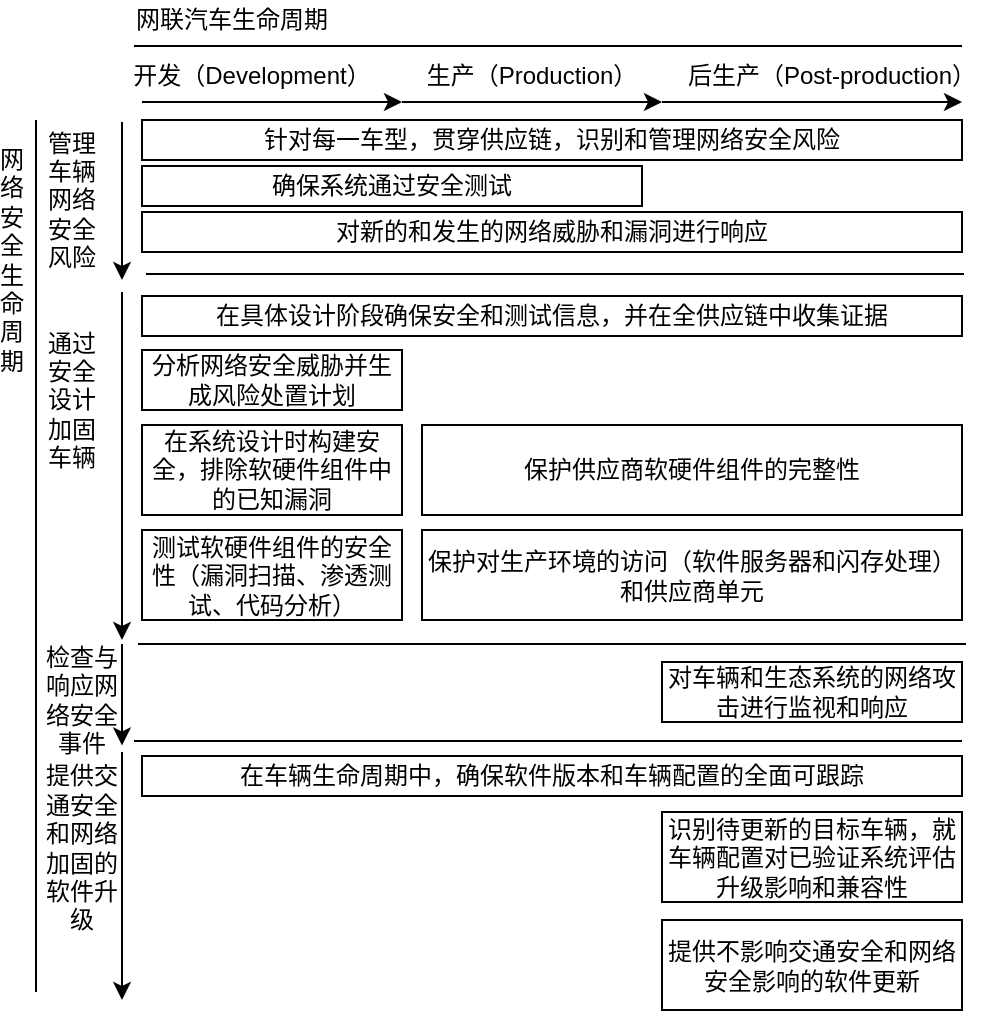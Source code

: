 <mxfile>
    <diagram id="rirnNbYvnNrdfWeiWco_" name="Page-1">
        <mxGraphModel dx="898" dy="566" grid="1" gridSize="10" guides="1" tooltips="1" connect="1" arrows="1" fold="1" page="1" pageScale="1" pageWidth="1169" pageHeight="827" math="0" shadow="0">
            <root>
                <mxCell id="0"/>
                <mxCell id="1" parent="0"/>
                <mxCell id="2" value="网联汽车生命周期" style="text;html=1;strokeColor=none;fillColor=none;align=center;verticalAlign=middle;whiteSpace=wrap;rounded=0;" vertex="1" parent="1">
                    <mxGeometry x="100" y="30" width="110" height="20" as="geometry"/>
                </mxCell>
                <mxCell id="3" value="开发（Development）" style="text;html=1;strokeColor=none;fillColor=none;align=center;verticalAlign=middle;whiteSpace=wrap;rounded=0;" vertex="1" parent="1">
                    <mxGeometry x="100" y="58" width="130" height="20" as="geometry"/>
                </mxCell>
                <mxCell id="4" value="生产（Production）" style="text;html=1;strokeColor=none;fillColor=none;align=center;verticalAlign=middle;whiteSpace=wrap;rounded=0;" vertex="1" parent="1">
                    <mxGeometry x="240" y="58" width="130" height="20" as="geometry"/>
                </mxCell>
                <mxCell id="5" value="后生产（Post-production）" style="text;html=1;strokeColor=none;fillColor=none;align=center;verticalAlign=middle;whiteSpace=wrap;rounded=0;" vertex="1" parent="1">
                    <mxGeometry x="380" y="58" width="150" height="20" as="geometry"/>
                </mxCell>
                <mxCell id="6" value="" style="endArrow=none;html=1;" edge="1" parent="1">
                    <mxGeometry width="50" height="50" relative="1" as="geometry">
                        <mxPoint x="106" y="53" as="sourcePoint"/>
                        <mxPoint x="520" y="53" as="targetPoint"/>
                    </mxGeometry>
                </mxCell>
                <mxCell id="7" value="" style="endArrow=classic;html=1;" edge="1" parent="1">
                    <mxGeometry width="50" height="50" relative="1" as="geometry">
                        <mxPoint x="110" y="81" as="sourcePoint"/>
                        <mxPoint x="240" y="81" as="targetPoint"/>
                    </mxGeometry>
                </mxCell>
                <mxCell id="8" value="" style="endArrow=classic;html=1;" edge="1" parent="1">
                    <mxGeometry width="50" height="50" relative="1" as="geometry">
                        <mxPoint x="240" y="81" as="sourcePoint"/>
                        <mxPoint x="370" y="81" as="targetPoint"/>
                    </mxGeometry>
                </mxCell>
                <mxCell id="9" value="" style="endArrow=classic;html=1;" edge="1" parent="1">
                    <mxGeometry width="50" height="50" relative="1" as="geometry">
                        <mxPoint x="370" y="81" as="sourcePoint"/>
                        <mxPoint x="520" y="81" as="targetPoint"/>
                    </mxGeometry>
                </mxCell>
                <mxCell id="12" value="网络安全生命周期" style="text;html=1;strokeColor=none;fillColor=none;align=center;verticalAlign=middle;whiteSpace=wrap;rounded=0;" vertex="1" parent="1">
                    <mxGeometry x="40" y="150" width="10" height="20" as="geometry"/>
                </mxCell>
                <mxCell id="13" value="管理车辆网络安全风险" style="text;html=1;strokeColor=none;fillColor=none;align=center;verticalAlign=middle;whiteSpace=wrap;rounded=0;" vertex="1" parent="1">
                    <mxGeometry x="60" y="90" width="30" height="80" as="geometry"/>
                </mxCell>
                <mxCell id="20" value="&lt;span&gt;针对每一车型，贯穿供应链，识别和管理网络安全风险&lt;/span&gt;" style="rounded=0;whiteSpace=wrap;html=1;" vertex="1" parent="1">
                    <mxGeometry x="110" y="90" width="410" height="20" as="geometry"/>
                </mxCell>
                <mxCell id="21" value="&lt;span&gt;确保系统通过安全测试&lt;/span&gt;" style="rounded=0;whiteSpace=wrap;html=1;" vertex="1" parent="1">
                    <mxGeometry x="110" y="113" width="250" height="20" as="geometry"/>
                </mxCell>
                <mxCell id="22" value="&lt;span&gt;对新的和发生的网络威胁和漏洞进行响应&lt;/span&gt;" style="rounded=0;whiteSpace=wrap;html=1;" vertex="1" parent="1">
                    <mxGeometry x="110" y="136" width="410" height="20" as="geometry"/>
                </mxCell>
                <mxCell id="23" value="通过安全设计加固车辆" style="text;html=1;strokeColor=none;fillColor=none;align=center;verticalAlign=middle;whiteSpace=wrap;rounded=0;" vertex="1" parent="1">
                    <mxGeometry x="60" y="190" width="30" height="80" as="geometry"/>
                </mxCell>
                <mxCell id="24" value="在具体设计阶段确保安全和测试信息，并在全供应链中收集证据" style="rounded=0;whiteSpace=wrap;html=1;" vertex="1" parent="1">
                    <mxGeometry x="110" y="178" width="410" height="20" as="geometry"/>
                </mxCell>
                <mxCell id="25" value="&lt;span&gt;分析网络安全威胁并生成风险处置计划&lt;/span&gt;" style="rounded=0;whiteSpace=wrap;html=1;align=center;" vertex="1" parent="1">
                    <mxGeometry x="110" y="205" width="130" height="30" as="geometry"/>
                </mxCell>
                <mxCell id="26" value="&lt;span&gt;在系统设计时构建安全，排除软硬件组件中的已知漏洞&lt;/span&gt;" style="rounded=0;whiteSpace=wrap;html=1;align=center;" vertex="1" parent="1">
                    <mxGeometry x="110" y="242.5" width="130" height="45" as="geometry"/>
                </mxCell>
                <mxCell id="27" value="" style="endArrow=none;html=1;" edge="1" parent="1">
                    <mxGeometry width="50" height="50" relative="1" as="geometry">
                        <mxPoint x="112" y="167" as="sourcePoint"/>
                        <mxPoint x="521" y="167" as="targetPoint"/>
                    </mxGeometry>
                </mxCell>
                <mxCell id="28" value="保护供应商软硬件组件的完整性" style="rounded=0;whiteSpace=wrap;html=1;" vertex="1" parent="1">
                    <mxGeometry x="250" y="242.5" width="270" height="45" as="geometry"/>
                </mxCell>
                <mxCell id="29" value="&lt;span&gt;测试软硬件组件的安全性（漏洞扫描、渗透测试、代码分析）&lt;/span&gt;" style="rounded=0;whiteSpace=wrap;html=1;align=center;" vertex="1" parent="1">
                    <mxGeometry x="110" y="295" width="130" height="45" as="geometry"/>
                </mxCell>
                <mxCell id="30" value="&lt;span&gt;保护对生产环境的访问（软件服务器和闪存处理）和供应商单元&lt;/span&gt;" style="rounded=0;whiteSpace=wrap;html=1;" vertex="1" parent="1">
                    <mxGeometry x="250" y="295" width="270" height="45" as="geometry"/>
                </mxCell>
                <mxCell id="31" value="对车辆和生态系统的网络攻击进行监视和响应" style="rounded=0;whiteSpace=wrap;html=1;" vertex="1" parent="1">
                    <mxGeometry x="370" y="361" width="150" height="30" as="geometry"/>
                </mxCell>
                <mxCell id="32" value="&lt;span&gt;在车辆生命周期中，确保软件版本和车辆配置的全面可跟踪&lt;/span&gt;" style="rounded=0;whiteSpace=wrap;html=1;" vertex="1" parent="1">
                    <mxGeometry x="110" y="408" width="410" height="20" as="geometry"/>
                </mxCell>
                <mxCell id="33" value="识别待更新的目标车辆，就车辆配置对已验证系统评估升级影响和兼容性" style="rounded=0;whiteSpace=wrap;html=1;" vertex="1" parent="1">
                    <mxGeometry x="370" y="436" width="150" height="45" as="geometry"/>
                </mxCell>
                <mxCell id="34" value="" style="endArrow=none;html=1;" edge="1" parent="1">
                    <mxGeometry width="50" height="50" relative="1" as="geometry">
                        <mxPoint x="108" y="352" as="sourcePoint"/>
                        <mxPoint x="522" y="352" as="targetPoint"/>
                    </mxGeometry>
                </mxCell>
                <mxCell id="35" value="提供不影响交通安全和网络安全影响的软件更新" style="rounded=0;whiteSpace=wrap;html=1;" vertex="1" parent="1">
                    <mxGeometry x="370" y="490" width="150" height="45" as="geometry"/>
                </mxCell>
                <mxCell id="39" value="" style="endArrow=none;html=1;" edge="1" parent="1">
                    <mxGeometry width="50" height="50" relative="1" as="geometry">
                        <mxPoint x="57" y="90" as="sourcePoint"/>
                        <mxPoint x="57" y="526" as="targetPoint"/>
                    </mxGeometry>
                </mxCell>
                <mxCell id="40" value="检查与响应网络安全事件" style="text;html=1;strokeColor=none;fillColor=none;align=center;verticalAlign=middle;whiteSpace=wrap;rounded=0;" vertex="1" parent="1">
                    <mxGeometry x="60" y="340" width="40" height="80" as="geometry"/>
                </mxCell>
                <mxCell id="41" value="提供交通安全和网络加固的软件升级" style="text;html=1;strokeColor=none;fillColor=none;align=center;verticalAlign=middle;whiteSpace=wrap;rounded=0;" vertex="1" parent="1">
                    <mxGeometry x="60" y="414" width="40" height="80" as="geometry"/>
                </mxCell>
                <mxCell id="42" value="" style="endArrow=none;html=1;" edge="1" parent="1">
                    <mxGeometry width="50" height="50" relative="1" as="geometry">
                        <mxPoint x="106" y="400.5" as="sourcePoint"/>
                        <mxPoint x="520" y="400.5" as="targetPoint"/>
                    </mxGeometry>
                </mxCell>
                <mxCell id="43" value="" style="endArrow=classic;html=1;" edge="1" parent="1">
                    <mxGeometry width="50" height="50" relative="1" as="geometry">
                        <mxPoint x="100" y="91" as="sourcePoint"/>
                        <mxPoint x="100" y="170" as="targetPoint"/>
                        <Array as="points">
                            <mxPoint x="100" y="161.75"/>
                        </Array>
                    </mxGeometry>
                </mxCell>
                <mxCell id="44" value="" style="endArrow=classic;html=1;" edge="1" parent="1">
                    <mxGeometry width="50" height="50" relative="1" as="geometry">
                        <mxPoint x="100" y="176" as="sourcePoint"/>
                        <mxPoint x="100" y="350" as="targetPoint"/>
                        <Array as="points">
                            <mxPoint x="100" y="266.75"/>
                        </Array>
                    </mxGeometry>
                </mxCell>
                <mxCell id="46" value="" style="endArrow=classic;html=1;" edge="1" parent="1">
                    <mxGeometry width="50" height="50" relative="1" as="geometry">
                        <mxPoint x="100" y="352" as="sourcePoint"/>
                        <mxPoint x="100" y="402" as="targetPoint"/>
                        <Array as="points">
                            <mxPoint x="100" y="402.75"/>
                        </Array>
                    </mxGeometry>
                </mxCell>
                <mxCell id="48" value="" style="endArrow=classic;html=1;" edge="1" parent="1">
                    <mxGeometry width="50" height="50" relative="1" as="geometry">
                        <mxPoint x="100" y="406" as="sourcePoint"/>
                        <mxPoint x="100" y="530" as="targetPoint"/>
                        <Array as="points">
                            <mxPoint x="100" y="477.75"/>
                        </Array>
                    </mxGeometry>
                </mxCell>
            </root>
        </mxGraphModel>
    </diagram>
</mxfile>